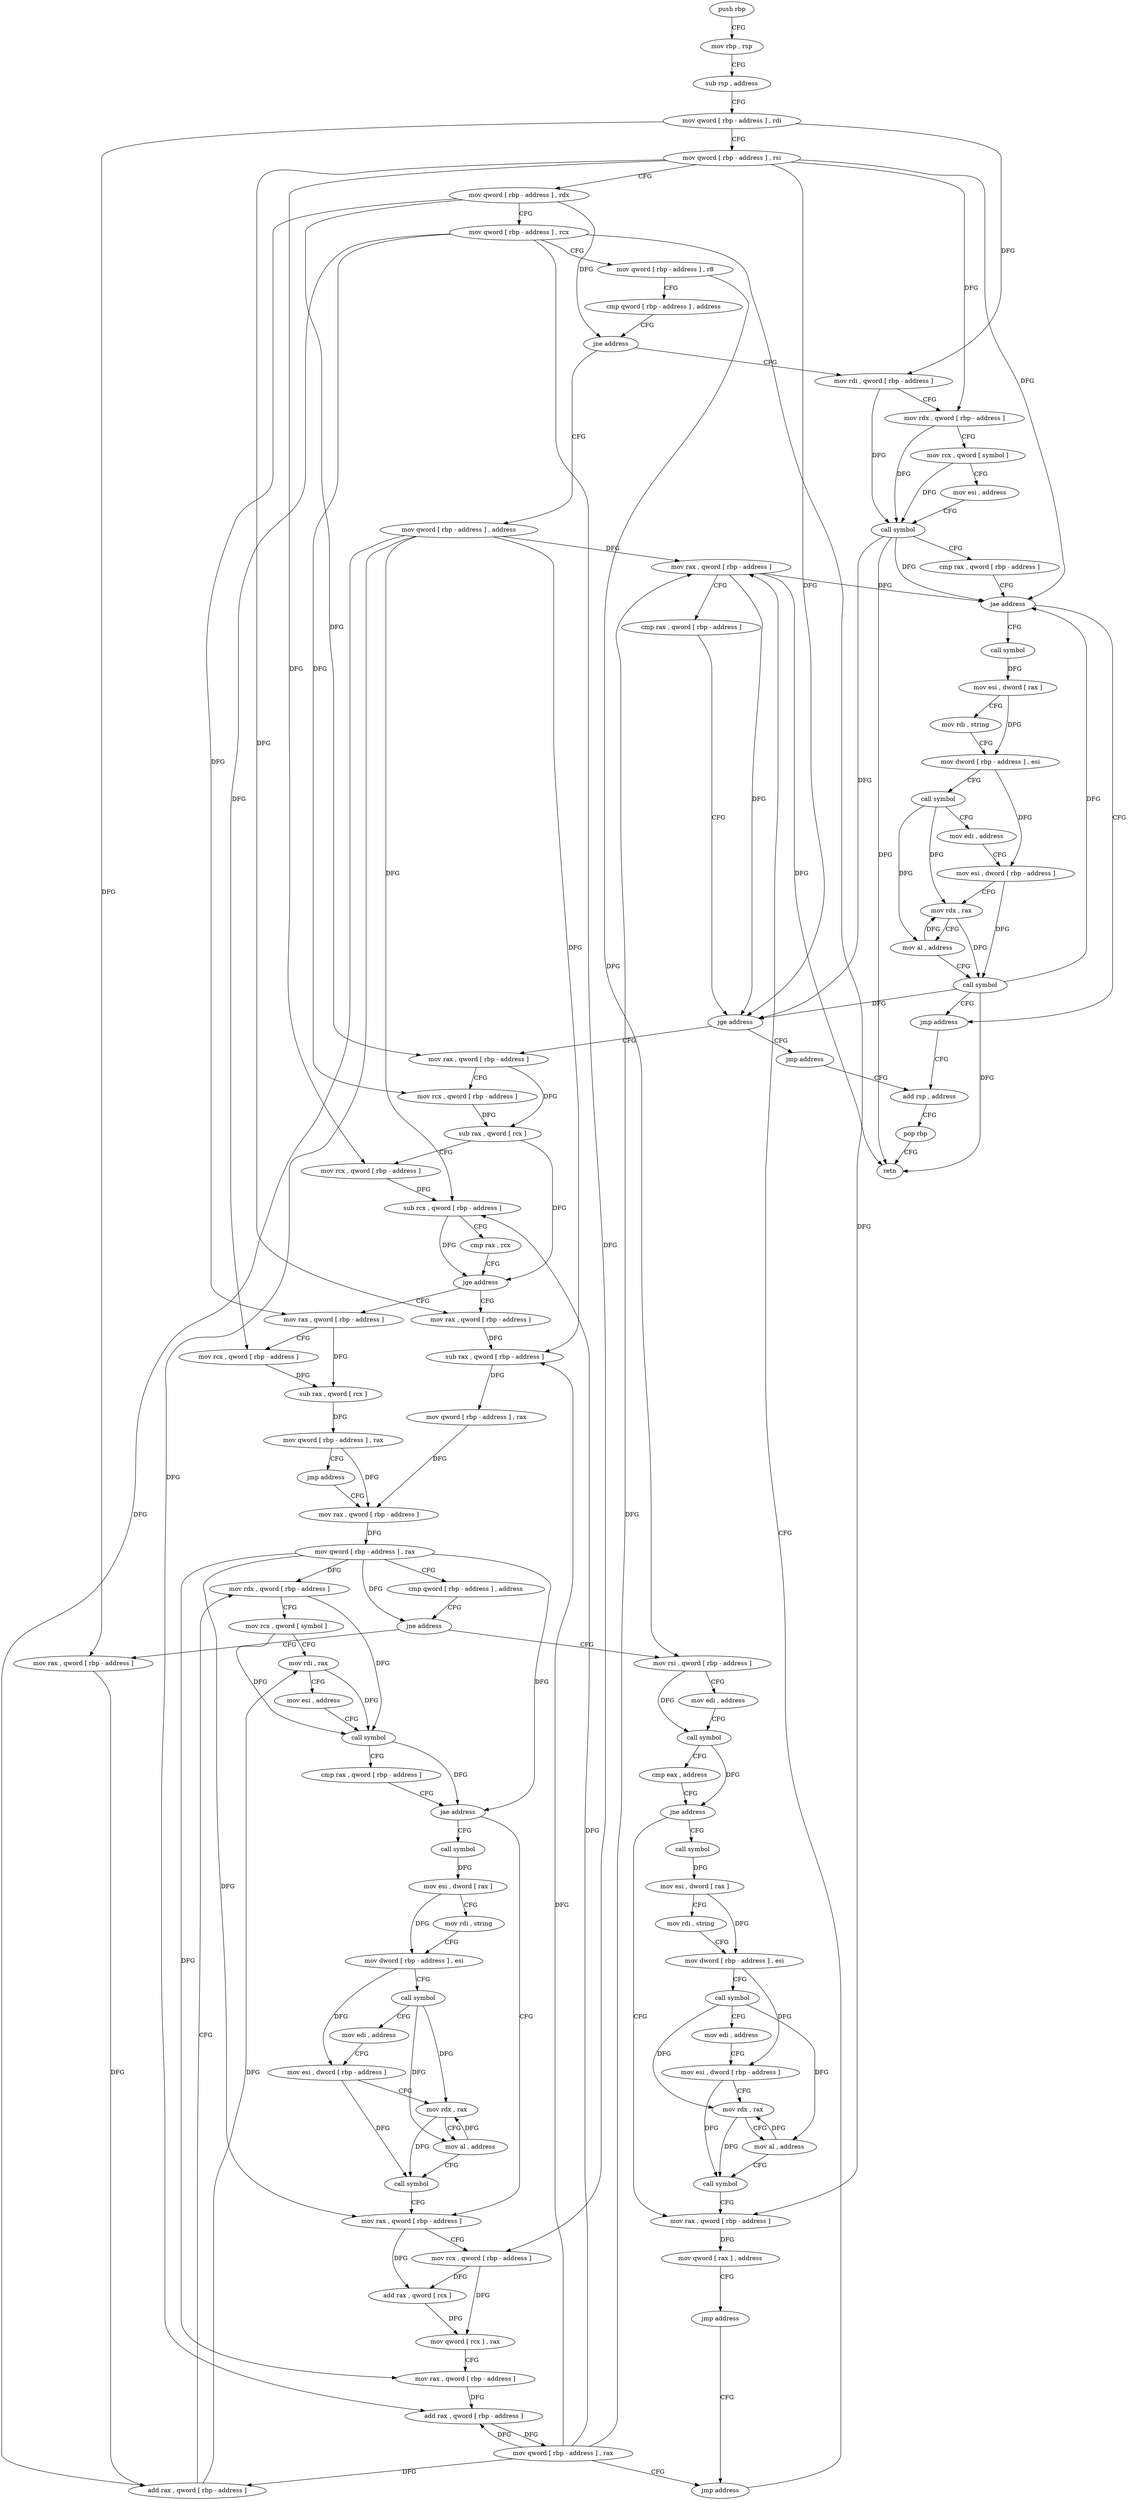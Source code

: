 digraph "func" {
"4203568" [label = "push rbp" ]
"4203569" [label = "mov rbp , rsp" ]
"4203572" [label = "sub rsp , address" ]
"4203576" [label = "mov qword [ rbp - address ] , rdi" ]
"4203580" [label = "mov qword [ rbp - address ] , rsi" ]
"4203584" [label = "mov qword [ rbp - address ] , rdx" ]
"4203588" [label = "mov qword [ rbp - address ] , rcx" ]
"4203592" [label = "mov qword [ rbp - address ] , r8" ]
"4203596" [label = "cmp qword [ rbp - address ] , address" ]
"4203601" [label = "jne address" ]
"4203691" [label = "mov qword [ rbp - address ] , address" ]
"4203607" [label = "mov rdi , qword [ rbp - address ]" ]
"4203699" [label = "mov rax , qword [ rbp - address ]" ]
"4203611" [label = "mov rdx , qword [ rbp - address ]" ]
"4203615" [label = "mov rcx , qword [ symbol ]" ]
"4203623" [label = "mov esi , address" ]
"4203628" [label = "call symbol" ]
"4203633" [label = "cmp rax , qword [ rbp - address ]" ]
"4203637" [label = "jae address" ]
"4203686" [label = "jmp address" ]
"4203643" [label = "call symbol" ]
"4203991" [label = "jmp address" ]
"4203996" [label = "add rsp , address" ]
"4203713" [label = "mov rax , qword [ rbp - address ]" ]
"4203717" [label = "mov rcx , qword [ rbp - address ]" ]
"4203721" [label = "sub rax , qword [ rcx ]" ]
"4203724" [label = "mov rcx , qword [ rbp - address ]" ]
"4203728" [label = "sub rcx , qword [ rbp - address ]" ]
"4203732" [label = "cmp rax , rcx" ]
"4203735" [label = "jge address" ]
"4203761" [label = "mov rax , qword [ rbp - address ]" ]
"4203741" [label = "mov rax , qword [ rbp - address ]" ]
"4203648" [label = "mov esi , dword [ rax ]" ]
"4203650" [label = "mov rdi , string" ]
"4203660" [label = "mov dword [ rbp - address ] , esi" ]
"4203663" [label = "call symbol" ]
"4203668" [label = "mov edi , address" ]
"4203673" [label = "mov esi , dword [ rbp - address ]" ]
"4203676" [label = "mov rdx , rax" ]
"4203679" [label = "mov al , address" ]
"4203681" [label = "call symbol" ]
"4204000" [label = "pop rbp" ]
"4204001" [label = "retn" ]
"4203765" [label = "sub rax , qword [ rbp - address ]" ]
"4203769" [label = "mov qword [ rbp - address ] , rax" ]
"4203773" [label = "mov rax , qword [ rbp - address ]" ]
"4203745" [label = "mov rcx , qword [ rbp - address ]" ]
"4203749" [label = "sub rax , qword [ rcx ]" ]
"4203752" [label = "mov qword [ rbp - address ] , rax" ]
"4203756" [label = "jmp address" ]
"4203874" [label = "mov rax , qword [ rbp - address ]" ]
"4203878" [label = "add rax , qword [ rbp - address ]" ]
"4203882" [label = "mov rdx , qword [ rbp - address ]" ]
"4203886" [label = "mov rcx , qword [ symbol ]" ]
"4203894" [label = "mov rdi , rax" ]
"4203897" [label = "mov esi , address" ]
"4203902" [label = "call symbol" ]
"4203907" [label = "cmp rax , qword [ rbp - address ]" ]
"4203911" [label = "jae address" ]
"4203960" [label = "mov rax , qword [ rbp - address ]" ]
"4203917" [label = "call symbol" ]
"4203792" [label = "mov rsi , qword [ rbp - address ]" ]
"4203796" [label = "mov edi , address" ]
"4203801" [label = "call symbol" ]
"4203806" [label = "cmp eax , address" ]
"4203809" [label = "jne address" ]
"4203858" [label = "mov rax , qword [ rbp - address ]" ]
"4203815" [label = "call symbol" ]
"4203777" [label = "mov qword [ rbp - address ] , rax" ]
"4203781" [label = "cmp qword [ rbp - address ] , address" ]
"4203786" [label = "jne address" ]
"4203964" [label = "mov rcx , qword [ rbp - address ]" ]
"4203968" [label = "add rax , qword [ rcx ]" ]
"4203971" [label = "mov qword [ rcx ] , rax" ]
"4203974" [label = "mov rax , qword [ rbp - address ]" ]
"4203978" [label = "add rax , qword [ rbp - address ]" ]
"4203982" [label = "mov qword [ rbp - address ] , rax" ]
"4203986" [label = "jmp address" ]
"4203922" [label = "mov esi , dword [ rax ]" ]
"4203924" [label = "mov rdi , string" ]
"4203934" [label = "mov dword [ rbp - address ] , esi" ]
"4203937" [label = "call symbol" ]
"4203942" [label = "mov edi , address" ]
"4203947" [label = "mov esi , dword [ rbp - address ]" ]
"4203950" [label = "mov rdx , rax" ]
"4203953" [label = "mov al , address" ]
"4203955" [label = "call symbol" ]
"4203862" [label = "mov qword [ rax ] , address" ]
"4203869" [label = "jmp address" ]
"4203820" [label = "mov esi , dword [ rax ]" ]
"4203822" [label = "mov rdi , string" ]
"4203832" [label = "mov dword [ rbp - address ] , esi" ]
"4203835" [label = "call symbol" ]
"4203840" [label = "mov edi , address" ]
"4203845" [label = "mov esi , dword [ rbp - address ]" ]
"4203848" [label = "mov rdx , rax" ]
"4203851" [label = "mov al , address" ]
"4203853" [label = "call symbol" ]
"4203703" [label = "cmp rax , qword [ rbp - address ]" ]
"4203707" [label = "jge address" ]
"4203568" -> "4203569" [ label = "CFG" ]
"4203569" -> "4203572" [ label = "CFG" ]
"4203572" -> "4203576" [ label = "CFG" ]
"4203576" -> "4203580" [ label = "CFG" ]
"4203576" -> "4203607" [ label = "DFG" ]
"4203576" -> "4203874" [ label = "DFG" ]
"4203580" -> "4203584" [ label = "CFG" ]
"4203580" -> "4203611" [ label = "DFG" ]
"4203580" -> "4203637" [ label = "DFG" ]
"4203580" -> "4203707" [ label = "DFG" ]
"4203580" -> "4203724" [ label = "DFG" ]
"4203580" -> "4203761" [ label = "DFG" ]
"4203584" -> "4203588" [ label = "CFG" ]
"4203584" -> "4203601" [ label = "DFG" ]
"4203584" -> "4203713" [ label = "DFG" ]
"4203584" -> "4203741" [ label = "DFG" ]
"4203588" -> "4203592" [ label = "CFG" ]
"4203588" -> "4203717" [ label = "DFG" ]
"4203588" -> "4203745" [ label = "DFG" ]
"4203588" -> "4203964" [ label = "DFG" ]
"4203588" -> "4203858" [ label = "DFG" ]
"4203592" -> "4203596" [ label = "CFG" ]
"4203592" -> "4203792" [ label = "DFG" ]
"4203596" -> "4203601" [ label = "CFG" ]
"4203601" -> "4203691" [ label = "CFG" ]
"4203601" -> "4203607" [ label = "CFG" ]
"4203691" -> "4203699" [ label = "DFG" ]
"4203691" -> "4203728" [ label = "DFG" ]
"4203691" -> "4203765" [ label = "DFG" ]
"4203691" -> "4203878" [ label = "DFG" ]
"4203691" -> "4203978" [ label = "DFG" ]
"4203607" -> "4203611" [ label = "CFG" ]
"4203607" -> "4203628" [ label = "DFG" ]
"4203699" -> "4203703" [ label = "CFG" ]
"4203699" -> "4203637" [ label = "DFG" ]
"4203699" -> "4203707" [ label = "DFG" ]
"4203699" -> "4204001" [ label = "DFG" ]
"4203611" -> "4203615" [ label = "CFG" ]
"4203611" -> "4203628" [ label = "DFG" ]
"4203615" -> "4203623" [ label = "CFG" ]
"4203615" -> "4203628" [ label = "DFG" ]
"4203623" -> "4203628" [ label = "CFG" ]
"4203628" -> "4203633" [ label = "CFG" ]
"4203628" -> "4203637" [ label = "DFG" ]
"4203628" -> "4203707" [ label = "DFG" ]
"4203628" -> "4204001" [ label = "DFG" ]
"4203633" -> "4203637" [ label = "CFG" ]
"4203637" -> "4203686" [ label = "CFG" ]
"4203637" -> "4203643" [ label = "CFG" ]
"4203686" -> "4203996" [ label = "CFG" ]
"4203643" -> "4203648" [ label = "DFG" ]
"4203991" -> "4203996" [ label = "CFG" ]
"4203996" -> "4204000" [ label = "CFG" ]
"4203713" -> "4203717" [ label = "CFG" ]
"4203713" -> "4203721" [ label = "DFG" ]
"4203717" -> "4203721" [ label = "DFG" ]
"4203721" -> "4203724" [ label = "CFG" ]
"4203721" -> "4203735" [ label = "DFG" ]
"4203724" -> "4203728" [ label = "DFG" ]
"4203728" -> "4203732" [ label = "CFG" ]
"4203728" -> "4203735" [ label = "DFG" ]
"4203732" -> "4203735" [ label = "CFG" ]
"4203735" -> "4203761" [ label = "CFG" ]
"4203735" -> "4203741" [ label = "CFG" ]
"4203761" -> "4203765" [ label = "DFG" ]
"4203741" -> "4203745" [ label = "CFG" ]
"4203741" -> "4203749" [ label = "DFG" ]
"4203648" -> "4203650" [ label = "CFG" ]
"4203648" -> "4203660" [ label = "DFG" ]
"4203650" -> "4203660" [ label = "CFG" ]
"4203660" -> "4203663" [ label = "CFG" ]
"4203660" -> "4203673" [ label = "DFG" ]
"4203663" -> "4203668" [ label = "CFG" ]
"4203663" -> "4203676" [ label = "DFG" ]
"4203663" -> "4203679" [ label = "DFG" ]
"4203668" -> "4203673" [ label = "CFG" ]
"4203673" -> "4203676" [ label = "CFG" ]
"4203673" -> "4203681" [ label = "DFG" ]
"4203676" -> "4203679" [ label = "CFG" ]
"4203676" -> "4203681" [ label = "DFG" ]
"4203679" -> "4203681" [ label = "CFG" ]
"4203679" -> "4203676" [ label = "DFG" ]
"4203681" -> "4203686" [ label = "CFG" ]
"4203681" -> "4203637" [ label = "DFG" ]
"4203681" -> "4203707" [ label = "DFG" ]
"4203681" -> "4204001" [ label = "DFG" ]
"4204000" -> "4204001" [ label = "CFG" ]
"4203765" -> "4203769" [ label = "DFG" ]
"4203769" -> "4203773" [ label = "DFG" ]
"4203773" -> "4203777" [ label = "DFG" ]
"4203745" -> "4203749" [ label = "DFG" ]
"4203749" -> "4203752" [ label = "DFG" ]
"4203752" -> "4203756" [ label = "CFG" ]
"4203752" -> "4203773" [ label = "DFG" ]
"4203756" -> "4203773" [ label = "CFG" ]
"4203874" -> "4203878" [ label = "DFG" ]
"4203878" -> "4203882" [ label = "CFG" ]
"4203878" -> "4203894" [ label = "DFG" ]
"4203882" -> "4203886" [ label = "CFG" ]
"4203882" -> "4203902" [ label = "DFG" ]
"4203886" -> "4203894" [ label = "CFG" ]
"4203886" -> "4203902" [ label = "DFG" ]
"4203894" -> "4203897" [ label = "CFG" ]
"4203894" -> "4203902" [ label = "DFG" ]
"4203897" -> "4203902" [ label = "CFG" ]
"4203902" -> "4203907" [ label = "CFG" ]
"4203902" -> "4203911" [ label = "DFG" ]
"4203907" -> "4203911" [ label = "CFG" ]
"4203911" -> "4203960" [ label = "CFG" ]
"4203911" -> "4203917" [ label = "CFG" ]
"4203960" -> "4203964" [ label = "CFG" ]
"4203960" -> "4203968" [ label = "DFG" ]
"4203917" -> "4203922" [ label = "DFG" ]
"4203792" -> "4203796" [ label = "CFG" ]
"4203792" -> "4203801" [ label = "DFG" ]
"4203796" -> "4203801" [ label = "CFG" ]
"4203801" -> "4203806" [ label = "CFG" ]
"4203801" -> "4203809" [ label = "DFG" ]
"4203806" -> "4203809" [ label = "CFG" ]
"4203809" -> "4203858" [ label = "CFG" ]
"4203809" -> "4203815" [ label = "CFG" ]
"4203858" -> "4203862" [ label = "DFG" ]
"4203815" -> "4203820" [ label = "DFG" ]
"4203777" -> "4203781" [ label = "CFG" ]
"4203777" -> "4203786" [ label = "DFG" ]
"4203777" -> "4203882" [ label = "DFG" ]
"4203777" -> "4203911" [ label = "DFG" ]
"4203777" -> "4203960" [ label = "DFG" ]
"4203777" -> "4203974" [ label = "DFG" ]
"4203781" -> "4203786" [ label = "CFG" ]
"4203786" -> "4203874" [ label = "CFG" ]
"4203786" -> "4203792" [ label = "CFG" ]
"4203964" -> "4203968" [ label = "DFG" ]
"4203964" -> "4203971" [ label = "DFG" ]
"4203968" -> "4203971" [ label = "DFG" ]
"4203971" -> "4203974" [ label = "CFG" ]
"4203974" -> "4203978" [ label = "DFG" ]
"4203978" -> "4203982" [ label = "DFG" ]
"4203982" -> "4203986" [ label = "CFG" ]
"4203982" -> "4203699" [ label = "DFG" ]
"4203982" -> "4203728" [ label = "DFG" ]
"4203982" -> "4203765" [ label = "DFG" ]
"4203982" -> "4203878" [ label = "DFG" ]
"4203982" -> "4203978" [ label = "DFG" ]
"4203986" -> "4203699" [ label = "CFG" ]
"4203922" -> "4203924" [ label = "CFG" ]
"4203922" -> "4203934" [ label = "DFG" ]
"4203924" -> "4203934" [ label = "CFG" ]
"4203934" -> "4203937" [ label = "CFG" ]
"4203934" -> "4203947" [ label = "DFG" ]
"4203937" -> "4203942" [ label = "CFG" ]
"4203937" -> "4203950" [ label = "DFG" ]
"4203937" -> "4203953" [ label = "DFG" ]
"4203942" -> "4203947" [ label = "CFG" ]
"4203947" -> "4203950" [ label = "CFG" ]
"4203947" -> "4203955" [ label = "DFG" ]
"4203950" -> "4203953" [ label = "CFG" ]
"4203950" -> "4203955" [ label = "DFG" ]
"4203953" -> "4203955" [ label = "CFG" ]
"4203953" -> "4203950" [ label = "DFG" ]
"4203955" -> "4203960" [ label = "CFG" ]
"4203862" -> "4203869" [ label = "CFG" ]
"4203869" -> "4203986" [ label = "CFG" ]
"4203820" -> "4203822" [ label = "CFG" ]
"4203820" -> "4203832" [ label = "DFG" ]
"4203822" -> "4203832" [ label = "CFG" ]
"4203832" -> "4203835" [ label = "CFG" ]
"4203832" -> "4203845" [ label = "DFG" ]
"4203835" -> "4203840" [ label = "CFG" ]
"4203835" -> "4203848" [ label = "DFG" ]
"4203835" -> "4203851" [ label = "DFG" ]
"4203840" -> "4203845" [ label = "CFG" ]
"4203845" -> "4203848" [ label = "CFG" ]
"4203845" -> "4203853" [ label = "DFG" ]
"4203848" -> "4203851" [ label = "CFG" ]
"4203848" -> "4203853" [ label = "DFG" ]
"4203851" -> "4203853" [ label = "CFG" ]
"4203851" -> "4203848" [ label = "DFG" ]
"4203853" -> "4203858" [ label = "CFG" ]
"4203703" -> "4203707" [ label = "CFG" ]
"4203707" -> "4203991" [ label = "CFG" ]
"4203707" -> "4203713" [ label = "CFG" ]
}

